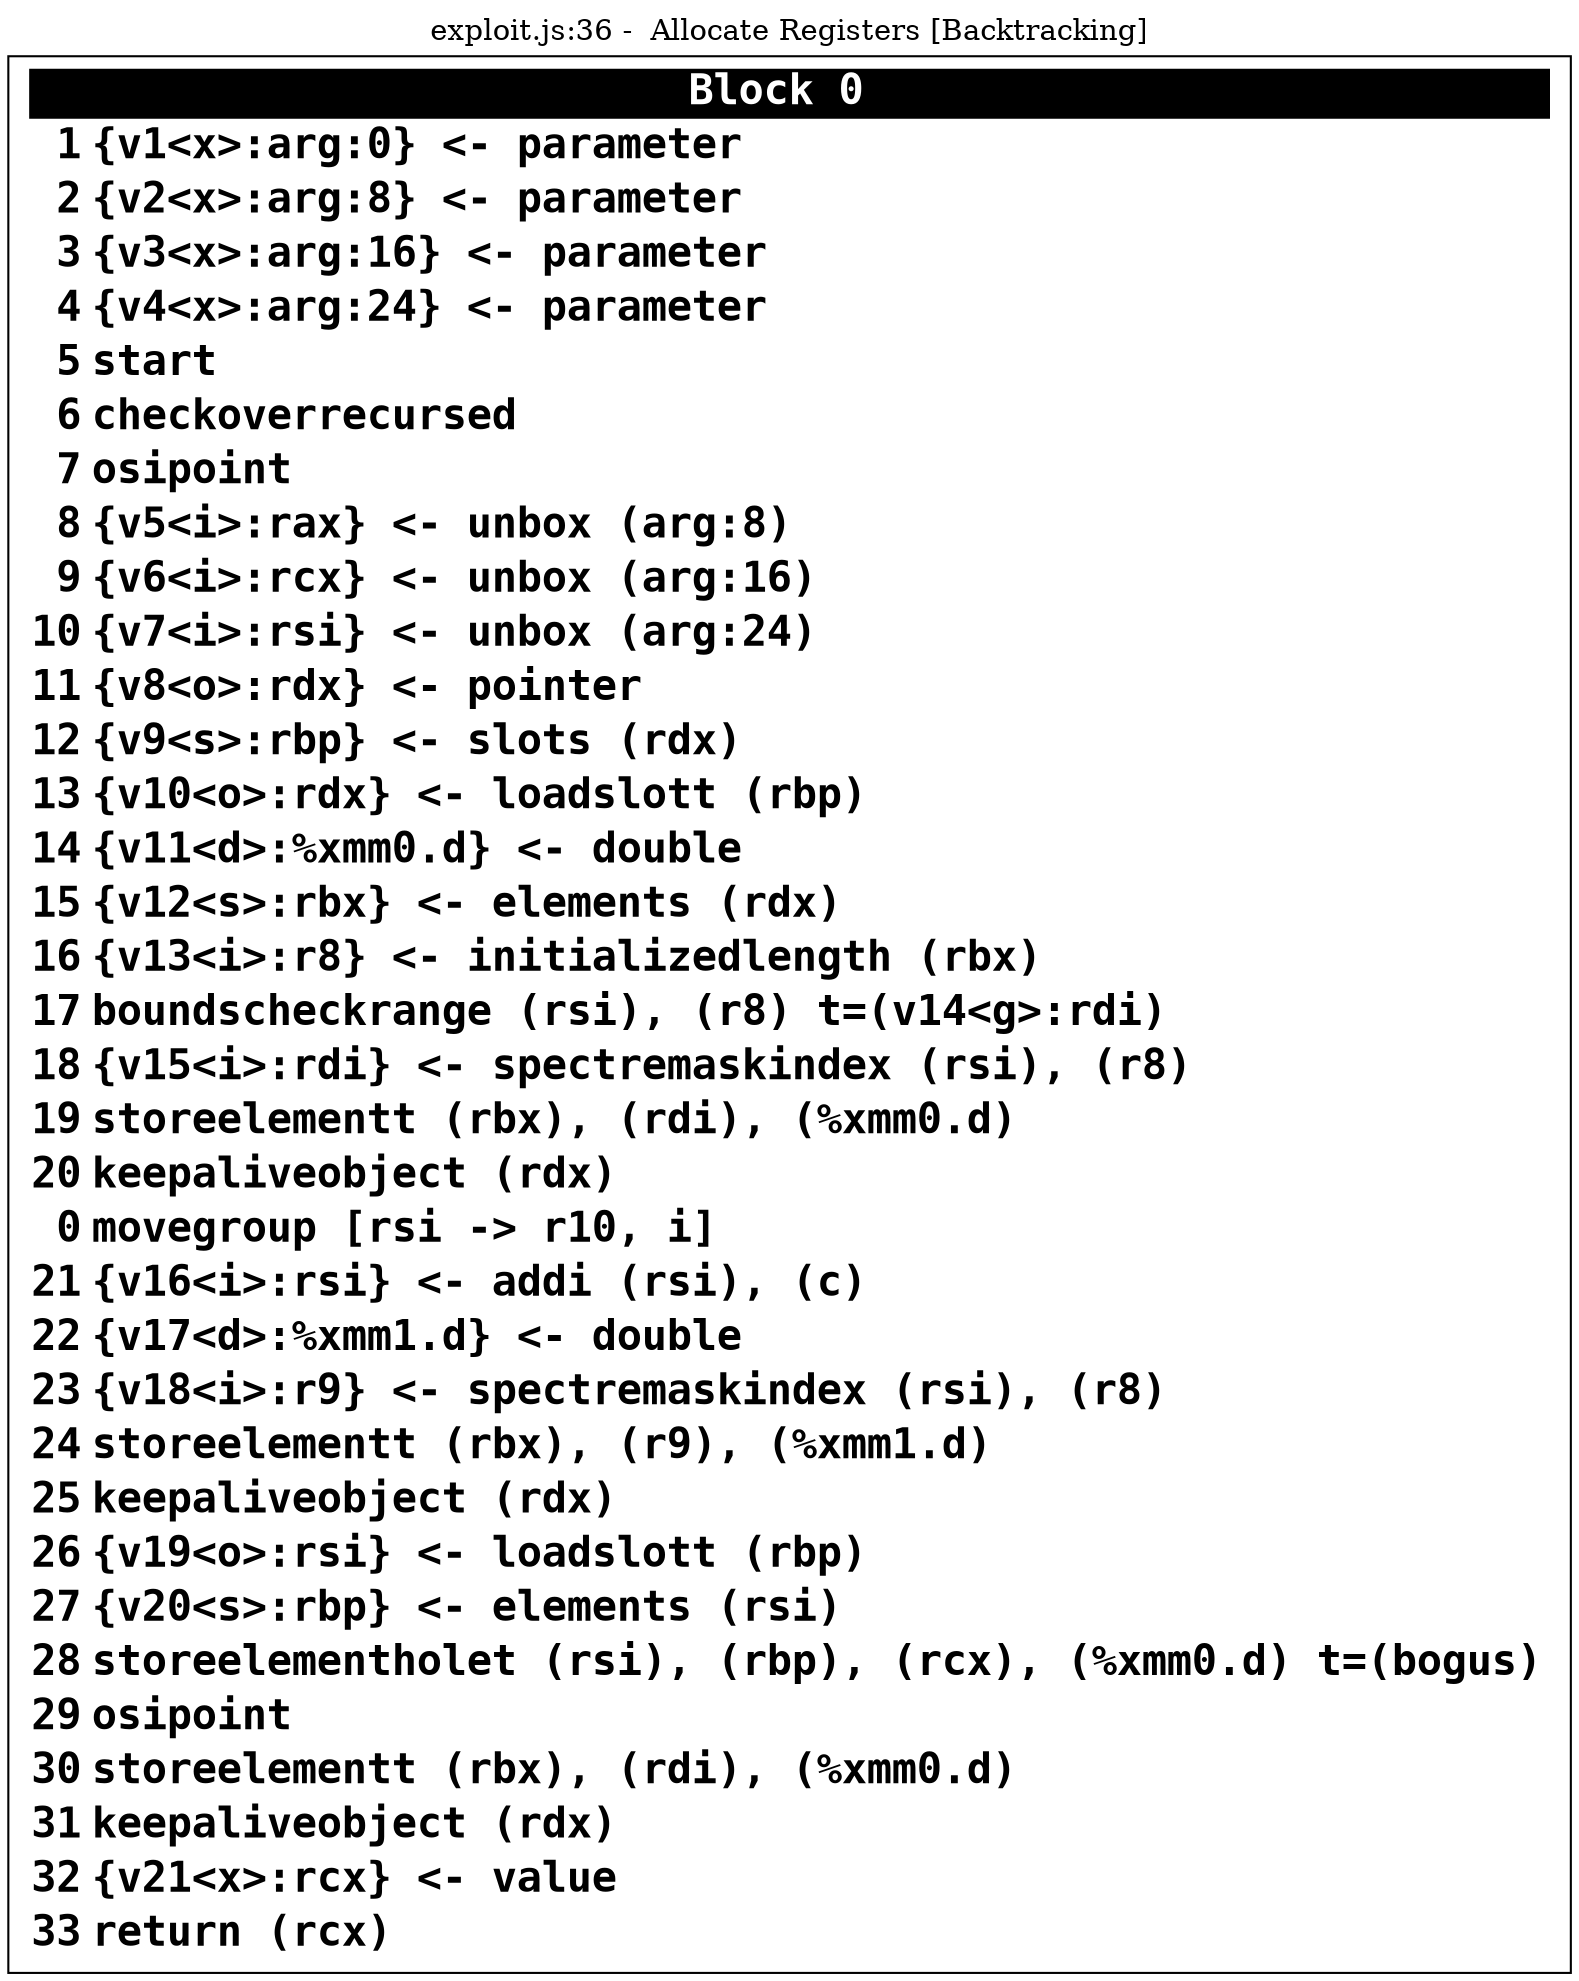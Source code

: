 digraph {
labelloc = t;
labelfontsize = 30;
label = "exploit.js:36 -  Allocate Registers [Backtracking]";
  rankdir=TB
  splines=true

  "Block0" [ shape=box fontsize=20 fontname="Consolas Bold" label=<<table border="0" cellborder="0" cellpadding="1"><tr><td align="center" bgcolor="black" colspan="3"><font color="white">Block 0 </font></td></tr><tr><td align="right" port="i1">1</td><td align="left">{v1&lt;x&gt;:arg:0} &lt;- parameter</td></tr><tr><td align="right" port="i2">2</td><td align="left">{v2&lt;x&gt;:arg:8} &lt;- parameter</td></tr><tr><td align="right" port="i3">3</td><td align="left">{v3&lt;x&gt;:arg:16} &lt;- parameter</td></tr><tr><td align="right" port="i4">4</td><td align="left">{v4&lt;x&gt;:arg:24} &lt;- parameter</td></tr><tr><td align="right" port="i5">5</td><td align="left">start</td></tr><tr><td align="right" port="i6">6</td><td align="left">checkoverrecursed</td></tr><tr><td align="right" port="i7">7</td><td align="left">osipoint</td></tr><tr><td align="right" port="i8">8</td><td align="left">{v5&lt;i&gt;:rax} &lt;- unbox (arg:8)</td></tr><tr><td align="right" port="i9">9</td><td align="left">{v6&lt;i&gt;:rcx} &lt;- unbox (arg:16)</td></tr><tr><td align="right" port="i10">10</td><td align="left">{v7&lt;i&gt;:rsi} &lt;- unbox (arg:24)</td></tr><tr><td align="right" port="i11">11</td><td align="left">{v8&lt;o&gt;:rdx} &lt;- pointer</td></tr><tr><td align="right" port="i12">12</td><td align="left">{v9&lt;s&gt;:rbp} &lt;- slots (rdx)</td></tr><tr><td align="right" port="i13">13</td><td align="left">{v10&lt;o&gt;:rdx} &lt;- loadslott (rbp)</td></tr><tr><td align="right" port="i14">14</td><td align="left">{v11&lt;d&gt;:%xmm0.d} &lt;- double</td></tr><tr><td align="right" port="i15">15</td><td align="left">{v12&lt;s&gt;:rbx} &lt;- elements (rdx)</td></tr><tr><td align="right" port="i16">16</td><td align="left">{v13&lt;i&gt;:r8} &lt;- initializedlength (rbx)</td></tr><tr><td align="right" port="i17">17</td><td align="left">boundscheckrange (rsi), (r8) t=(v14&lt;g&gt;:rdi)</td></tr><tr><td align="right" port="i18">18</td><td align="left">{v15&lt;i&gt;:rdi} &lt;- spectremaskindex (rsi), (r8)</td></tr><tr><td align="right" port="i19">19</td><td align="left">storeelementt (rbx), (rdi), (%xmm0.d)</td></tr><tr><td align="right" port="i20">20</td><td align="left">keepaliveobject (rdx)</td></tr><tr><td align="right" port="i0">0</td><td align="left">movegroup [rsi -&gt; r10, i]</td></tr><tr><td align="right" port="i21">21</td><td align="left">{v16&lt;i&gt;:rsi} &lt;- addi (rsi), (c)</td></tr><tr><td align="right" port="i22">22</td><td align="left">{v17&lt;d&gt;:%xmm1.d} &lt;- double</td></tr><tr><td align="right" port="i23">23</td><td align="left">{v18&lt;i&gt;:r9} &lt;- spectremaskindex (rsi), (r8)</td></tr><tr><td align="right" port="i24">24</td><td align="left">storeelementt (rbx), (r9), (%xmm1.d)</td></tr><tr><td align="right" port="i25">25</td><td align="left">keepaliveobject (rdx)</td></tr><tr><td align="right" port="i26">26</td><td align="left">{v19&lt;o&gt;:rsi} &lt;- loadslott (rbp)</td></tr><tr><td align="right" port="i27">27</td><td align="left">{v20&lt;s&gt;:rbp} &lt;- elements (rsi)</td></tr><tr><td align="right" port="i28">28</td><td align="left">storeelementholet (rsi), (rbp), (rcx), (%xmm0.d) t=(bogus)</td></tr><tr><td align="right" port="i29">29</td><td align="left">osipoint</td></tr><tr><td align="right" port="i30">30</td><td align="left">storeelementt (rbx), (rdi), (%xmm0.d)</td></tr><tr><td align="right" port="i31">31</td><td align="left">keepaliveobject (rdx)</td></tr><tr><td align="right" port="i32">32</td><td align="left">{v21&lt;x&gt;:rcx} &lt;- value</td></tr><tr><td align="right" port="i33">33</td><td align="left">return (rcx)</td></tr></table>> ] ;

}
